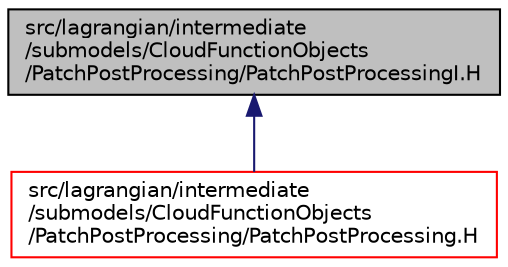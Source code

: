 digraph "src/lagrangian/intermediate/submodels/CloudFunctionObjects/PatchPostProcessing/PatchPostProcessingI.H"
{
  bgcolor="transparent";
  edge [fontname="Helvetica",fontsize="10",labelfontname="Helvetica",labelfontsize="10"];
  node [fontname="Helvetica",fontsize="10",shape=record];
  Node1 [label="src/lagrangian/intermediate\l/submodels/CloudFunctionObjects\l/PatchPostProcessing/PatchPostProcessingI.H",height=0.2,width=0.4,color="black", fillcolor="grey75", style="filled", fontcolor="black"];
  Node1 -> Node2 [dir="back",color="midnightblue",fontsize="10",style="solid",fontname="Helvetica"];
  Node2 [label="src/lagrangian/intermediate\l/submodels/CloudFunctionObjects\l/PatchPostProcessing/PatchPostProcessing.H",height=0.2,width=0.4,color="red",URL="$a06717.html"];
}
